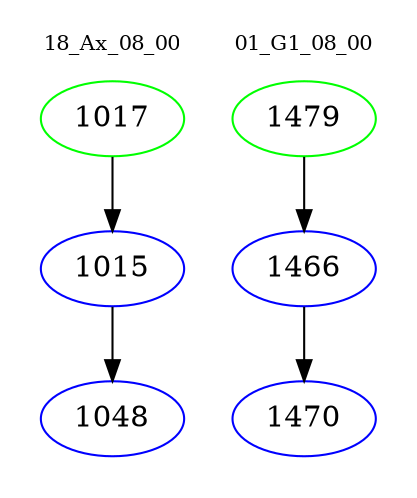 digraph{
subgraph cluster_0 {
color = white
label = "18_Ax_08_00";
fontsize=10;
T0_1017 [label="1017", color="green"]
T0_1017 -> T0_1015 [color="black"]
T0_1015 [label="1015", color="blue"]
T0_1015 -> T0_1048 [color="black"]
T0_1048 [label="1048", color="blue"]
}
subgraph cluster_1 {
color = white
label = "01_G1_08_00";
fontsize=10;
T1_1479 [label="1479", color="green"]
T1_1479 -> T1_1466 [color="black"]
T1_1466 [label="1466", color="blue"]
T1_1466 -> T1_1470 [color="black"]
T1_1470 [label="1470", color="blue"]
}
}
